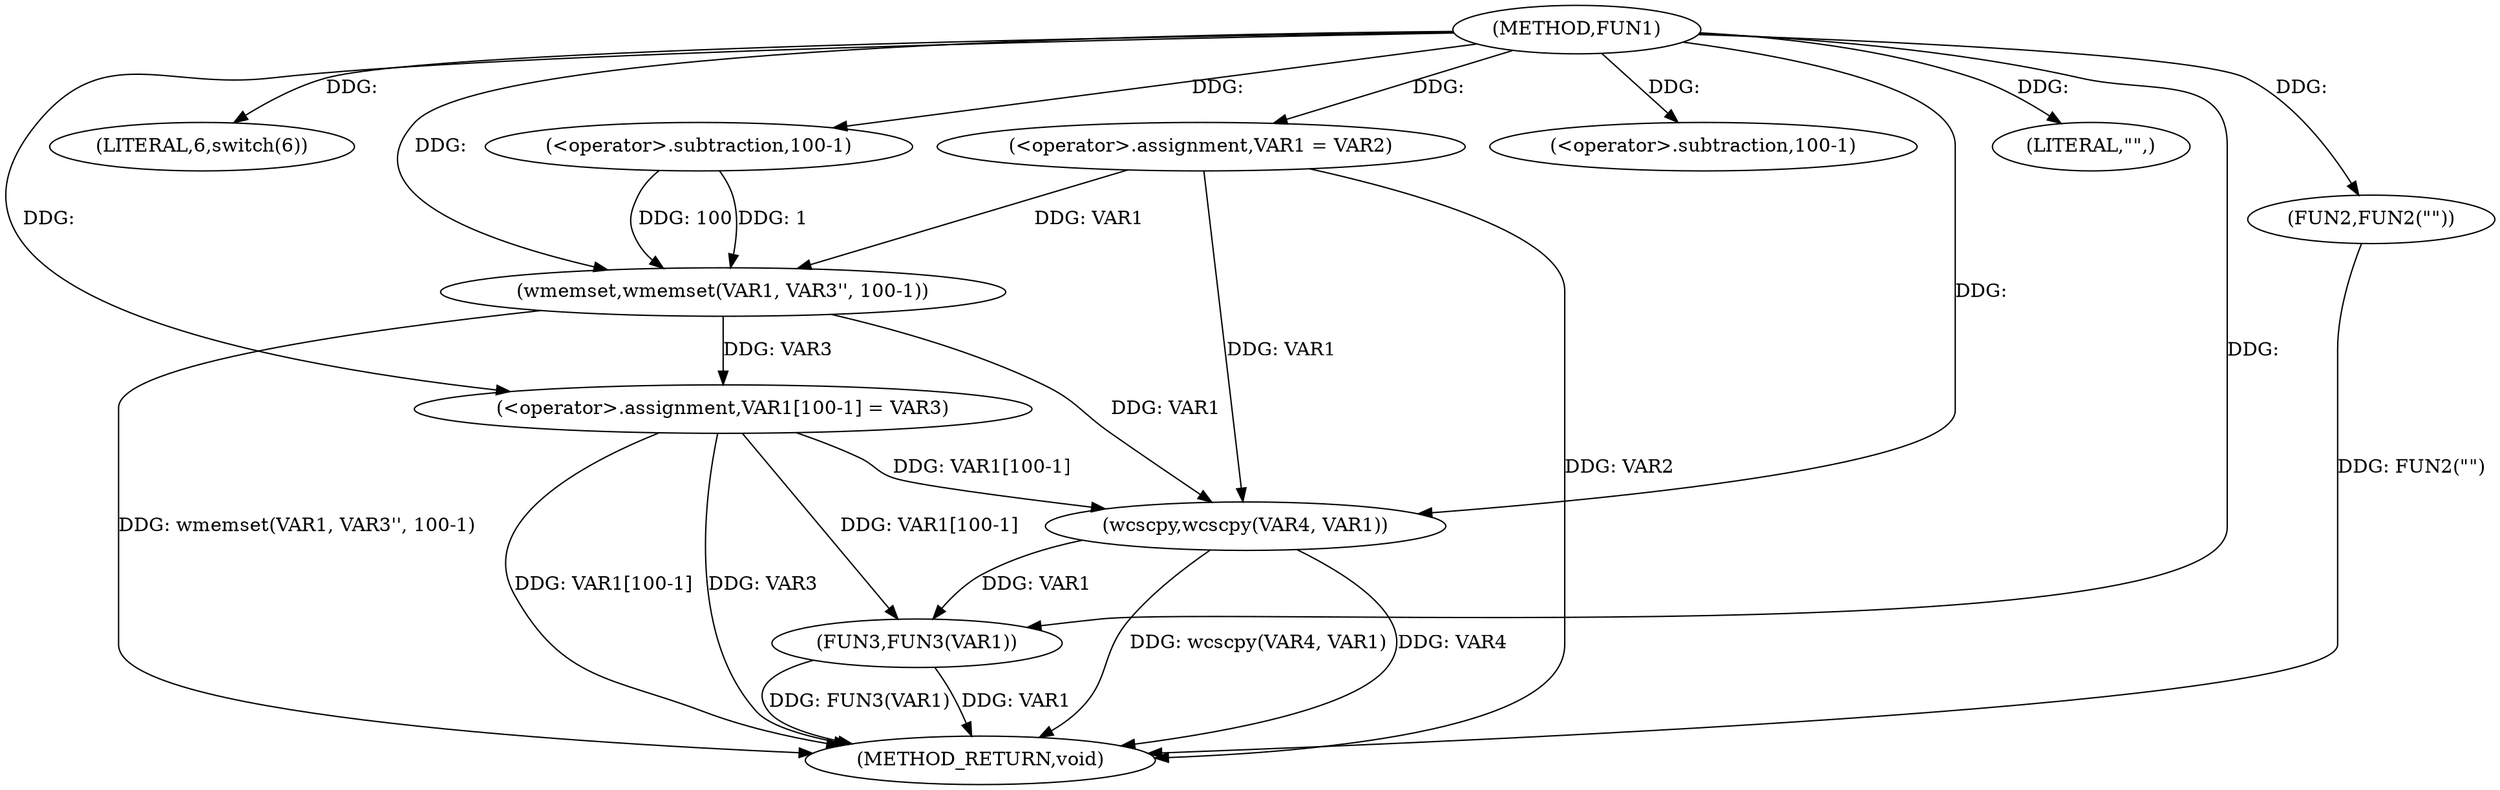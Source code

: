 digraph FUN1 {  
"1000100" [label = "(METHOD,FUN1)" ]
"1000136" [label = "(METHOD_RETURN,void)" ]
"1000104" [label = "(<operator>.assignment,VAR1 = VAR2)" ]
"1000108" [label = "(LITERAL,6,switch(6))" ]
"1000111" [label = "(wmemset,wmemset(VAR1, VAR3'', 100-1))" ]
"1000114" [label = "(<operator>.subtraction,100-1)" ]
"1000117" [label = "(<operator>.assignment,VAR1[100-1] = VAR3)" ]
"1000120" [label = "(<operator>.subtraction,100-1)" ]
"1000126" [label = "(FUN2,FUN2(\"\"))" ]
"1000130" [label = "(LITERAL,\"\",)" ]
"1000131" [label = "(wcscpy,wcscpy(VAR4, VAR1))" ]
"1000134" [label = "(FUN3,FUN3(VAR1))" ]
  "1000126" -> "1000136"  [ label = "DDG: FUN2(\"\")"] 
  "1000134" -> "1000136"  [ label = "DDG: FUN3(VAR1)"] 
  "1000117" -> "1000136"  [ label = "DDG: VAR1[100-1]"] 
  "1000111" -> "1000136"  [ label = "DDG: wmemset(VAR1, VAR3'', 100-1)"] 
  "1000104" -> "1000136"  [ label = "DDG: VAR2"] 
  "1000131" -> "1000136"  [ label = "DDG: wcscpy(VAR4, VAR1)"] 
  "1000117" -> "1000136"  [ label = "DDG: VAR3"] 
  "1000131" -> "1000136"  [ label = "DDG: VAR4"] 
  "1000134" -> "1000136"  [ label = "DDG: VAR1"] 
  "1000100" -> "1000104"  [ label = "DDG: "] 
  "1000100" -> "1000108"  [ label = "DDG: "] 
  "1000104" -> "1000111"  [ label = "DDG: VAR1"] 
  "1000100" -> "1000111"  [ label = "DDG: "] 
  "1000114" -> "1000111"  [ label = "DDG: 100"] 
  "1000114" -> "1000111"  [ label = "DDG: 1"] 
  "1000100" -> "1000114"  [ label = "DDG: "] 
  "1000111" -> "1000117"  [ label = "DDG: VAR3"] 
  "1000100" -> "1000117"  [ label = "DDG: "] 
  "1000100" -> "1000120"  [ label = "DDG: "] 
  "1000100" -> "1000126"  [ label = "DDG: "] 
  "1000100" -> "1000130"  [ label = "DDG: "] 
  "1000100" -> "1000131"  [ label = "DDG: "] 
  "1000104" -> "1000131"  [ label = "DDG: VAR1"] 
  "1000117" -> "1000131"  [ label = "DDG: VAR1[100-1]"] 
  "1000111" -> "1000131"  [ label = "DDG: VAR1"] 
  "1000117" -> "1000134"  [ label = "DDG: VAR1[100-1]"] 
  "1000131" -> "1000134"  [ label = "DDG: VAR1"] 
  "1000100" -> "1000134"  [ label = "DDG: "] 
}
